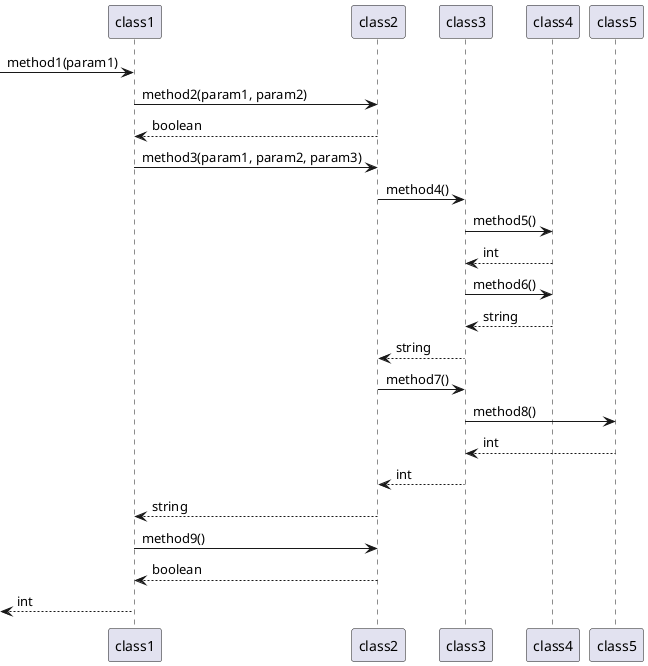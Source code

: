@startuml [Input] Sample
 -> class1: method1(param1)
class1 -> class2: method2(param1, param2)
class1 <-- class2: boolean
class1 -> class2: method3(param1, param2, param3)
class2 -> class3: method4()
class3 -> class4: method5()
class3 <-- class4: int
class3 -> class4: method6()
class3 <-- class4: string
class2 <-- class3: string
class2 -> class3: method7()
class3 -> class5: method8()
class3 <-- class5: int
class2 <-- class3: int
class1 <-- class2: string
class1 -> class2: method9()
class1 <-- class2: boolean
 <-- class1: int
@enduml
